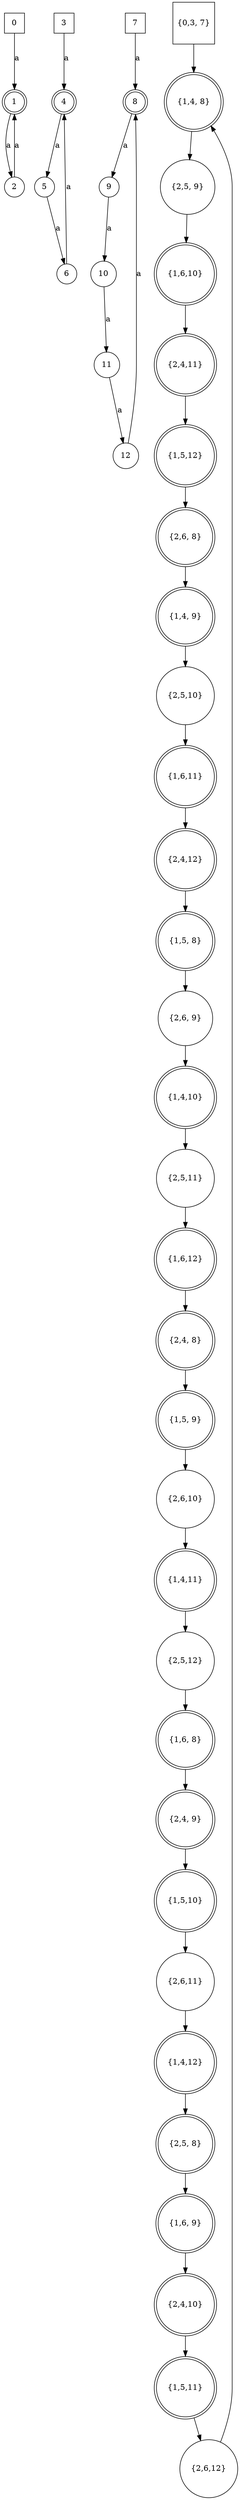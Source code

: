 
digraph {
	node [shape=circle];
	
	overlap = false;
	
	0 [shape=square];
	1 [shape=doublecircle];
	
	0 -> 1 [label="a"];
	1 -> 2 [label="a"];
	2 -> 1 [label="a"];
	
	3 [shape=square];
	4 [shape=doublecircle];
	
	3 -> 4 [label="a"];
	4 -> 5 [label="a"];
	5 -> 6 [label="a"];
	6 -> 4 [label="a"];
	
	7 [shape=square];
	8 [shape=doublecircle];
	
	7 -> 8 [label="a"];
	8 -> 9 [label="a"];
	9 -> 10 [label="a"];
	10 -> 11 [label="a"];
	11 -> 12 [label="a"];
	12 -> 8 [label="a"];
	
	"{0,3, 7}" [shape=square];
	
	"{0,3, 7}" -> "{1,4, 8}"; "{1,4, 8}" [shape=doublecircle];
	"{1,4, 8}" -> "{2,5, 9}"; "{2,5, 9}" [shape=circle];
	"{2,5, 9}" -> "{1,6,10}"; "{1,6,10}" [shape=doublecircle];
	"{1,6,10}" -> "{2,4,11}"; "{2,4,11}" [shape=doublecircle];
	"{2,4,11}" -> "{1,5,12}"; "{1,5,12}" [shape=doublecircle];
	"{1,5,12}" -> "{2,6, 8}"; "{2,6, 8}" [shape=doublecircle];
	"{2,6, 8}" -> "{1,4, 9}"; "{1,4, 9}" [shape=doublecircle];
	"{1,4, 9}" -> "{2,5,10}"; "{2,5,10}" [shape=circle];
	"{2,5,10}" -> "{1,6,11}"; "{1,6,11}" [shape=doublecircle];
	"{1,6,11}" -> "{2,4,12}"; "{2,4,12}" [shape=doublecircle];
	"{2,4,12}" -> "{1,5, 8}"; "{1,5, 8}" [shape=doublecircle];
	"{1,5, 8}" -> "{2,6, 9}"; "{2,6, 9}" [shape=circle];
	"{2,6, 9}" -> "{1,4,10}"; "{1,4,10}" [shape=doublecircle];
	"{1,4,10}" -> "{2,5,11}"; "{2,5,11}" [shape=circle];
	"{2,5,11}" -> "{1,6,12}"; "{1,6,12}" [shape=doublecircle];
	"{1,6,12}" -> "{2,4, 8}"; "{2,4, 8}" [shape=doublecircle];
	"{2,4, 8}" -> "{1,5, 9}"; "{1,5, 9}" [shape=doublecircle];
	"{1,5, 9}" -> "{2,6,10}"; "{2,6,10}" [shape=circle];
	"{2,6,10}" -> "{1,4,11}"; "{1,4,11}" [shape=doublecircle];
	"{1,4,11}" -> "{2,5,12}"; "{2,5,12}" [shape=circle];
	"{2,5,12}" -> "{1,6, 8}"; "{1,6, 8}" [shape=doublecircle];
	"{1,6, 8}" -> "{2,4, 9}"; "{2,4, 9}" [shape=doublecircle];
	"{2,4, 9}" -> "{1,5,10}"; "{1,5,10}" [shape=doublecircle];
	"{1,5,10}" -> "{2,6,11}"; "{2,6,11}" [shape=circle];
	"{2,6,11}" -> "{1,4,12}"; "{1,4,12}" [shape=doublecircle];
	"{1,4,12}" -> "{2,5, 8}"; "{2,5, 8}" [shape=doublecircle];
	"{2,5, 8}" -> "{1,6, 9}"; "{1,6, 9}" [shape=doublecircle];
	"{1,6, 9}" -> "{2,4,10}"; "{2,4,10}" [shape=doublecircle];
	"{2,4,10}" -> "{1,5,11}"; "{1,5,11}" [shape=doublecircle];
	"{1,5,11}" -> "{2,6,12}"; "{2,6,12}" [shape=circle];
	"{2,6,12}" -> "{1,4, 8}"; "{1,4, 8}" [shape=doublecircle];
}






